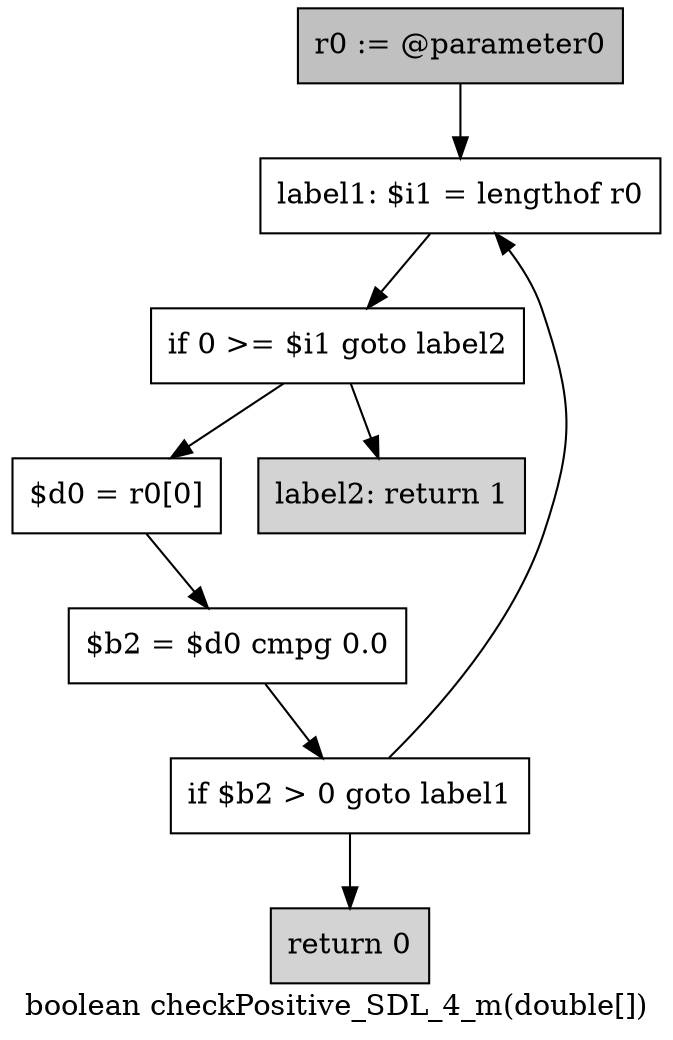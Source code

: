 digraph "boolean checkPositive_SDL_4_m(double[])" {
    label="boolean checkPositive_SDL_4_m(double[])";
    node [shape=box];
    "0" [style=filled,fillcolor=gray,label="r0 := @parameter0",];
    "1" [label="label1: $i1 = lengthof r0",];
    "0"->"1";
    "2" [label="if 0 >= $i1 goto label2",];
    "1"->"2";
    "3" [label="$d0 = r0[0]",];
    "2"->"3";
    "7" [style=filled,fillcolor=lightgray,label="label2: return 1",];
    "2"->"7";
    "4" [label="$b2 = $d0 cmpg 0.0",];
    "3"->"4";
    "5" [label="if $b2 > 0 goto label1",];
    "4"->"5";
    "5"->"1";
    "6" [style=filled,fillcolor=lightgray,label="return 0",];
    "5"->"6";
}
